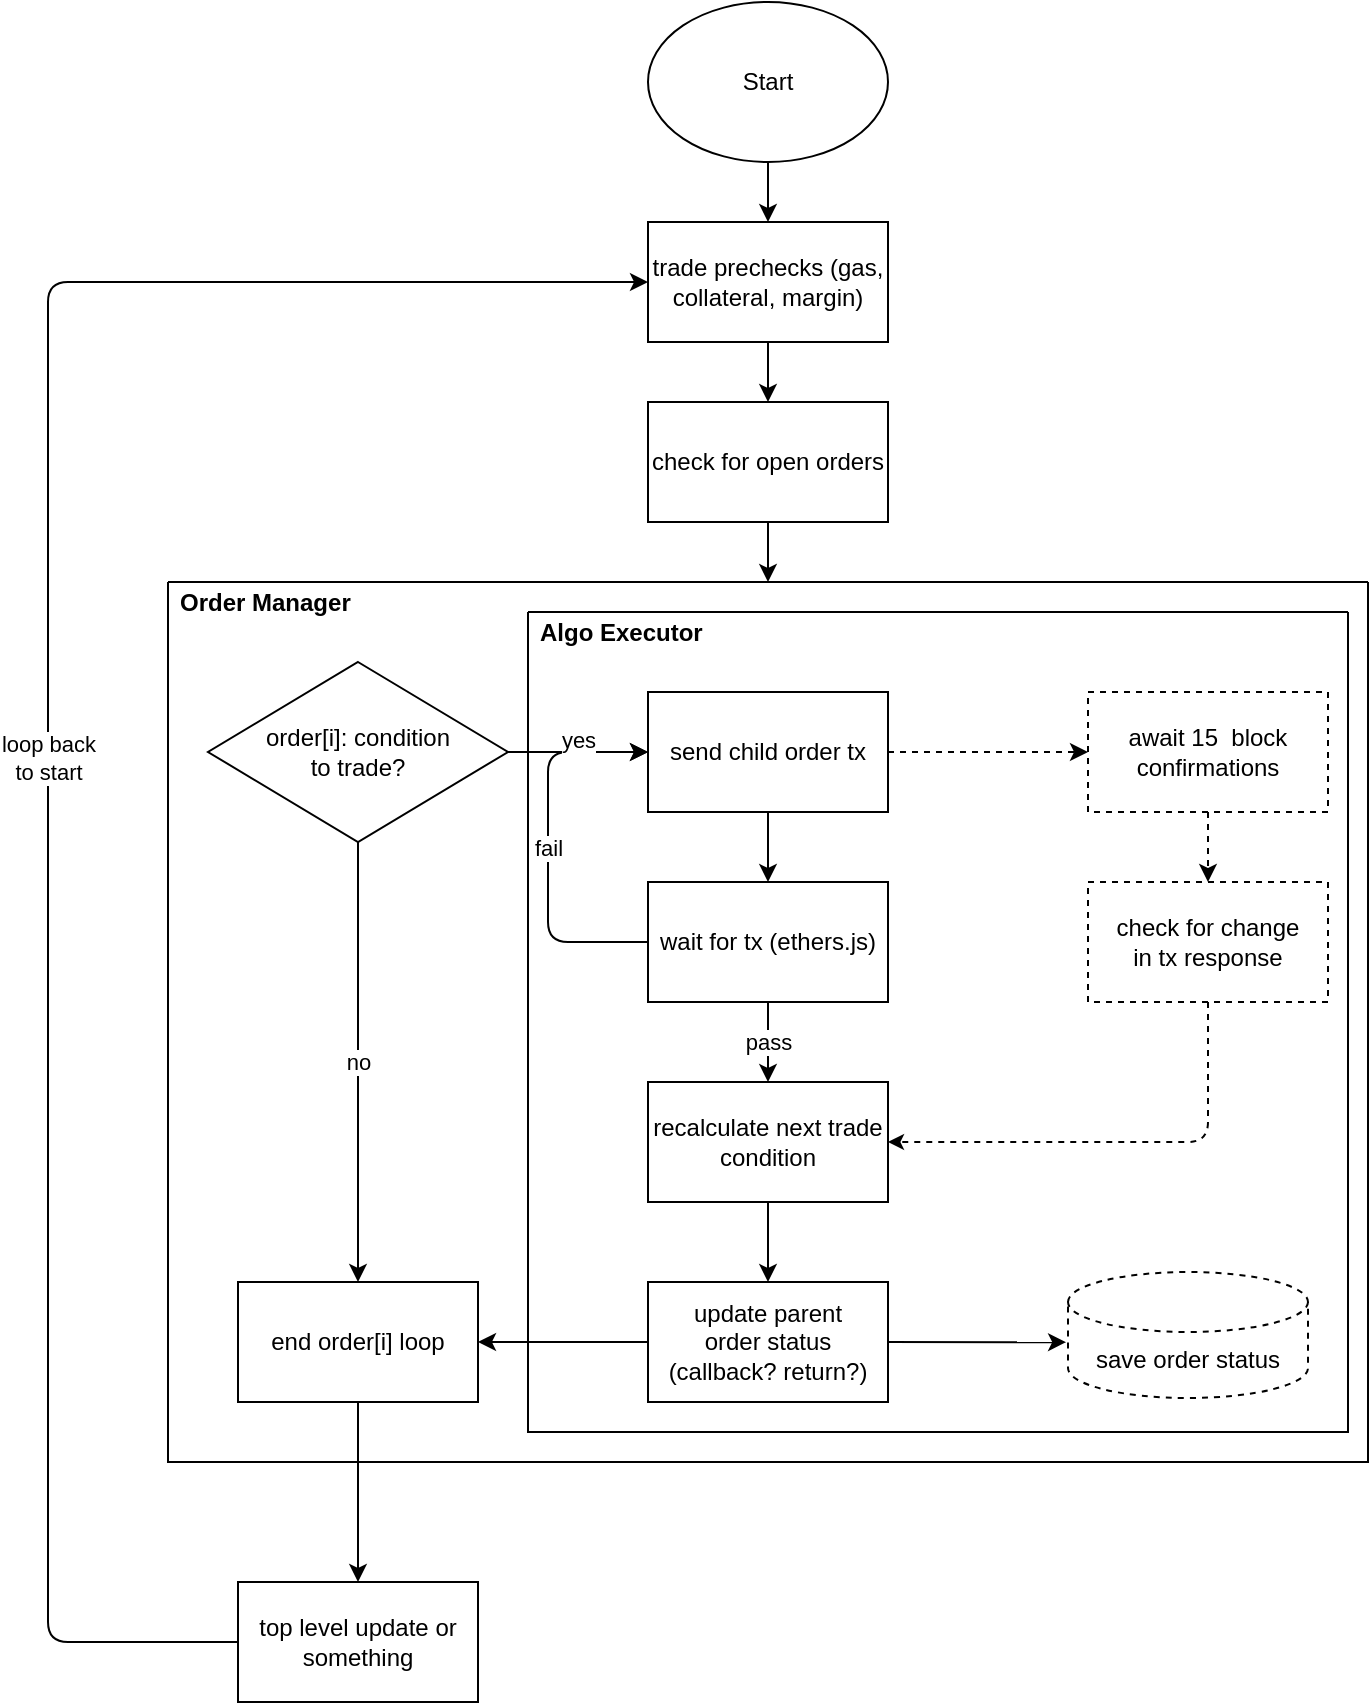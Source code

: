 <mxfile version="15.1.4" type="github">
  <diagram id="ZdmGk6IPYKaeDIPPrwFB" name="Page-1">
    <mxGraphModel dx="711" dy="381" grid="1" gridSize="10" guides="1" tooltips="1" connect="1" arrows="1" fold="1" page="1" pageScale="1" pageWidth="850" pageHeight="1100" math="0" shadow="0">
      <root>
        <mxCell id="0" />
        <mxCell id="1" parent="0" />
        <mxCell id="_0Pd_bxFQzBcdaT3m3x4-1" value="Start" style="ellipse;whiteSpace=wrap;html=1;" parent="1" vertex="1">
          <mxGeometry x="360" y="10" width="120" height="80" as="geometry" />
        </mxCell>
        <mxCell id="_0Pd_bxFQzBcdaT3m3x4-2" value="check for open orders" style="rounded=0;whiteSpace=wrap;html=1;" parent="1" vertex="1">
          <mxGeometry x="360" y="210" width="120" height="60" as="geometry" />
        </mxCell>
        <mxCell id="_0Pd_bxFQzBcdaT3m3x4-3" value="Order Manager" style="swimlane;startSize=0;align=left;spacingTop=19;glass=0;spacingLeft=4;" parent="1" vertex="1">
          <mxGeometry x="120" y="300" width="600" height="440" as="geometry" />
        </mxCell>
        <mxCell id="_0Pd_bxFQzBcdaT3m3x4-6" value="order[i]: condition &lt;br&gt;to trade?" style="rhombus;whiteSpace=wrap;html=1;" parent="_0Pd_bxFQzBcdaT3m3x4-3" vertex="1">
          <mxGeometry x="20" y="40" width="150" height="90" as="geometry" />
        </mxCell>
        <mxCell id="_0Pd_bxFQzBcdaT3m3x4-12" value="end order[i] loop" style="rounded=0;whiteSpace=wrap;html=1;glass=0;align=center;" parent="_0Pd_bxFQzBcdaT3m3x4-3" vertex="1">
          <mxGeometry x="35" y="350" width="120" height="60" as="geometry" />
        </mxCell>
        <mxCell id="_0Pd_bxFQzBcdaT3m3x4-27" value="no" style="endArrow=classic;html=1;entryX=0.5;entryY=0;entryDx=0;entryDy=0;exitX=0.5;exitY=1;exitDx=0;exitDy=0;" parent="_0Pd_bxFQzBcdaT3m3x4-3" source="_0Pd_bxFQzBcdaT3m3x4-6" target="_0Pd_bxFQzBcdaT3m3x4-12" edge="1">
          <mxGeometry width="50" height="50" relative="1" as="geometry">
            <mxPoint x="280" y="180" as="sourcePoint" />
            <mxPoint x="330" y="130" as="targetPoint" />
          </mxGeometry>
        </mxCell>
        <mxCell id="fV4Xxd_MAX1EYc8SzU0n-32" value="recalculate next trade condition" style="rounded=0;whiteSpace=wrap;html=1;glass=0;align=center;" vertex="1" parent="_0Pd_bxFQzBcdaT3m3x4-3">
          <mxGeometry x="240" y="250" width="120" height="60" as="geometry" />
        </mxCell>
        <mxCell id="fV4Xxd_MAX1EYc8SzU0n-34" value="update parent &lt;br&gt;order status (callback? return?)" style="rounded=0;whiteSpace=wrap;html=1;glass=0;align=center;" vertex="1" parent="_0Pd_bxFQzBcdaT3m3x4-3">
          <mxGeometry x="240" y="350" width="120" height="60" as="geometry" />
        </mxCell>
        <mxCell id="fV4Xxd_MAX1EYc8SzU0n-23" value="save order status" style="shape=cylinder3;whiteSpace=wrap;html=1;boundedLbl=1;backgroundOutline=1;size=15;glass=0;align=center;dashed=1;" vertex="1" parent="_0Pd_bxFQzBcdaT3m3x4-3">
          <mxGeometry x="450" y="345" width="120" height="63" as="geometry" />
        </mxCell>
        <mxCell id="fV4Xxd_MAX1EYc8SzU0n-35" value="" style="endArrow=classic;html=1;exitX=0.5;exitY=1;exitDx=0;exitDy=0;entryX=0.5;entryY=0;entryDx=0;entryDy=0;" edge="1" parent="_0Pd_bxFQzBcdaT3m3x4-3" source="fV4Xxd_MAX1EYc8SzU0n-32" target="fV4Xxd_MAX1EYc8SzU0n-34">
          <mxGeometry width="50" height="50" relative="1" as="geometry">
            <mxPoint x="280" y="330" as="sourcePoint" />
            <mxPoint x="300" y="350" as="targetPoint" />
          </mxGeometry>
        </mxCell>
        <mxCell id="fV4Xxd_MAX1EYc8SzU0n-37" value="" style="endArrow=classic;html=1;entryX=1;entryY=0.5;entryDx=0;entryDy=0;exitX=0;exitY=0.5;exitDx=0;exitDy=0;" edge="1" parent="_0Pd_bxFQzBcdaT3m3x4-3" source="fV4Xxd_MAX1EYc8SzU0n-34" target="_0Pd_bxFQzBcdaT3m3x4-12">
          <mxGeometry width="50" height="50" relative="1" as="geometry">
            <mxPoint x="280" y="330" as="sourcePoint" />
            <mxPoint x="330" y="280" as="targetPoint" />
          </mxGeometry>
        </mxCell>
        <mxCell id="fV4Xxd_MAX1EYc8SzU0n-38" value="" style="endArrow=classic;html=1;entryX=-0.008;entryY=0.557;entryDx=0;entryDy=0;entryPerimeter=0;exitX=1;exitY=0.5;exitDx=0;exitDy=0;" edge="1" parent="_0Pd_bxFQzBcdaT3m3x4-3" source="fV4Xxd_MAX1EYc8SzU0n-34" target="fV4Xxd_MAX1EYc8SzU0n-23">
          <mxGeometry width="50" height="50" relative="1" as="geometry">
            <mxPoint x="280" y="330" as="sourcePoint" />
            <mxPoint x="330" y="280" as="targetPoint" />
          </mxGeometry>
        </mxCell>
        <mxCell id="_0Pd_bxFQzBcdaT3m3x4-34" value="" style="endArrow=classic;html=1;entryX=0.5;entryY=0;entryDx=0;entryDy=0;exitX=0.5;exitY=1;exitDx=0;exitDy=0;" parent="1" source="_0Pd_bxFQzBcdaT3m3x4-2" target="_0Pd_bxFQzBcdaT3m3x4-3" edge="1">
          <mxGeometry width="50" height="50" relative="1" as="geometry">
            <mxPoint x="400" y="490" as="sourcePoint" />
            <mxPoint x="450" y="440" as="targetPoint" />
          </mxGeometry>
        </mxCell>
        <mxCell id="_0Pd_bxFQzBcdaT3m3x4-35" value="trade prechecks (gas, collateral, margin)" style="rounded=0;whiteSpace=wrap;html=1;" parent="1" vertex="1">
          <mxGeometry x="360" y="120" width="120" height="60" as="geometry" />
        </mxCell>
        <mxCell id="_0Pd_bxFQzBcdaT3m3x4-36" value="" style="endArrow=classic;html=1;entryX=0.5;entryY=0;entryDx=0;entryDy=0;exitX=0.5;exitY=1;exitDx=0;exitDy=0;" parent="1" source="_0Pd_bxFQzBcdaT3m3x4-35" target="_0Pd_bxFQzBcdaT3m3x4-2" edge="1">
          <mxGeometry width="50" height="50" relative="1" as="geometry">
            <mxPoint x="400" y="390" as="sourcePoint" />
            <mxPoint x="450" y="340" as="targetPoint" />
          </mxGeometry>
        </mxCell>
        <mxCell id="_0Pd_bxFQzBcdaT3m3x4-37" value="" style="endArrow=classic;html=1;entryX=0.5;entryY=0;entryDx=0;entryDy=0;exitX=0.5;exitY=1;exitDx=0;exitDy=0;" parent="1" source="_0Pd_bxFQzBcdaT3m3x4-1" target="_0Pd_bxFQzBcdaT3m3x4-35" edge="1">
          <mxGeometry width="50" height="50" relative="1" as="geometry">
            <mxPoint x="400" y="390" as="sourcePoint" />
            <mxPoint x="450" y="340" as="targetPoint" />
          </mxGeometry>
        </mxCell>
        <mxCell id="_0Pd_bxFQzBcdaT3m3x4-49" value="" style="endArrow=classic;html=1;exitX=0.5;exitY=1;exitDx=0;exitDy=0;entryX=0.5;entryY=0;entryDx=0;entryDy=0;" parent="1" source="_0Pd_bxFQzBcdaT3m3x4-12" target="_0Pd_bxFQzBcdaT3m3x4-51" edge="1">
          <mxGeometry width="50" height="50" relative="1" as="geometry">
            <mxPoint x="400" y="670" as="sourcePoint" />
            <mxPoint x="215" y="820" as="targetPoint" />
          </mxGeometry>
        </mxCell>
        <mxCell id="_0Pd_bxFQzBcdaT3m3x4-51" value="top level update or something" style="rounded=0;whiteSpace=wrap;html=1;glass=0;align=center;" parent="1" vertex="1">
          <mxGeometry x="155" y="800" width="120" height="60" as="geometry" />
        </mxCell>
        <mxCell id="_0Pd_bxFQzBcdaT3m3x4-52" value="loop back&lt;br&gt;to start" style="endArrow=classic;html=1;entryX=0;entryY=0.5;entryDx=0;entryDy=0;exitX=0;exitY=0.5;exitDx=0;exitDy=0;edgeStyle=orthogonalEdgeStyle;" parent="1" source="_0Pd_bxFQzBcdaT3m3x4-51" target="_0Pd_bxFQzBcdaT3m3x4-35" edge="1">
          <mxGeometry width="50" height="50" relative="1" as="geometry">
            <mxPoint x="400" y="540" as="sourcePoint" />
            <mxPoint x="270" y="180" as="targetPoint" />
            <Array as="points">
              <mxPoint x="60" y="830" />
              <mxPoint x="60" y="150" />
            </Array>
          </mxGeometry>
        </mxCell>
        <mxCell id="fV4Xxd_MAX1EYc8SzU0n-3" value="Algo Executor" style="swimlane;startSize=0;align=left;spacingLeft=4;spacingTop=19;" vertex="1" parent="1">
          <mxGeometry x="300" y="315" width="410" height="410" as="geometry" />
        </mxCell>
        <mxCell id="fV4Xxd_MAX1EYc8SzU0n-19" value="send child order tx" style="rounded=0;whiteSpace=wrap;html=1;glass=0;align=center;" vertex="1" parent="fV4Xxd_MAX1EYc8SzU0n-3">
          <mxGeometry x="60" y="40" width="120" height="60" as="geometry" />
        </mxCell>
        <mxCell id="fV4Xxd_MAX1EYc8SzU0n-20" value="wait for tx (ethers.js)" style="rounded=0;whiteSpace=wrap;html=1;glass=0;align=center;" vertex="1" parent="fV4Xxd_MAX1EYc8SzU0n-3">
          <mxGeometry x="60" y="135" width="120" height="60" as="geometry" />
        </mxCell>
        <mxCell id="fV4Xxd_MAX1EYc8SzU0n-21" value="await 15&amp;nbsp; block confirmations" style="rounded=0;whiteSpace=wrap;html=1;glass=0;align=center;dashed=1;" vertex="1" parent="fV4Xxd_MAX1EYc8SzU0n-3">
          <mxGeometry x="280" y="40" width="120" height="60" as="geometry" />
        </mxCell>
        <mxCell id="fV4Xxd_MAX1EYc8SzU0n-24" value="" style="endArrow=classic;html=1;entryX=0;entryY=0.5;entryDx=0;entryDy=0;exitX=1;exitY=0.5;exitDx=0;exitDy=0;dashed=1;" edge="1" parent="fV4Xxd_MAX1EYc8SzU0n-3" source="fV4Xxd_MAX1EYc8SzU0n-19" target="fV4Xxd_MAX1EYc8SzU0n-21">
          <mxGeometry width="50" height="50" relative="1" as="geometry">
            <mxPoint x="70" y="-225" as="sourcePoint" />
            <mxPoint x="120" y="-275" as="targetPoint" />
          </mxGeometry>
        </mxCell>
        <mxCell id="fV4Xxd_MAX1EYc8SzU0n-25" value="" style="endArrow=classic;html=1;exitX=0.5;exitY=1;exitDx=0;exitDy=0;entryX=0.5;entryY=0;entryDx=0;entryDy=0;" edge="1" parent="fV4Xxd_MAX1EYc8SzU0n-3" source="fV4Xxd_MAX1EYc8SzU0n-19" target="fV4Xxd_MAX1EYc8SzU0n-20">
          <mxGeometry width="50" height="50" relative="1" as="geometry">
            <mxPoint x="-20" y="-135" as="sourcePoint" />
            <mxPoint x="110" y="-155" as="targetPoint" />
          </mxGeometry>
        </mxCell>
        <mxCell id="fV4Xxd_MAX1EYc8SzU0n-29" value="check for change &lt;br&gt;in tx response" style="rounded=0;whiteSpace=wrap;html=1;glass=0;align=center;dashed=1;" vertex="1" parent="fV4Xxd_MAX1EYc8SzU0n-3">
          <mxGeometry x="280" y="135" width="120" height="60" as="geometry" />
        </mxCell>
        <mxCell id="fV4Xxd_MAX1EYc8SzU0n-30" value="" style="endArrow=classic;html=1;entryX=0.5;entryY=0;entryDx=0;entryDy=0;exitX=0.5;exitY=1;exitDx=0;exitDy=0;dashed=1;" edge="1" parent="fV4Xxd_MAX1EYc8SzU0n-3" source="fV4Xxd_MAX1EYc8SzU0n-21" target="fV4Xxd_MAX1EYc8SzU0n-29">
          <mxGeometry width="50" height="50" relative="1" as="geometry">
            <mxPoint x="-20" y="-135" as="sourcePoint" />
            <mxPoint x="30" y="-185" as="targetPoint" />
          </mxGeometry>
        </mxCell>
        <mxCell id="fV4Xxd_MAX1EYc8SzU0n-31" value="fail" style="endArrow=classic;html=1;entryX=0;entryY=0.5;entryDx=0;entryDy=0;exitX=0;exitY=0.5;exitDx=0;exitDy=0;edgeStyle=orthogonalEdgeStyle;" edge="1" parent="fV4Xxd_MAX1EYc8SzU0n-3" source="fV4Xxd_MAX1EYc8SzU0n-20" target="fV4Xxd_MAX1EYc8SzU0n-19">
          <mxGeometry width="50" height="50" relative="1" as="geometry">
            <mxPoint x="-140" y="-150" as="sourcePoint" />
            <mxPoint x="-90" y="-200" as="targetPoint" />
            <Array as="points">
              <mxPoint x="10" y="165" />
              <mxPoint x="10" y="70" />
            </Array>
          </mxGeometry>
        </mxCell>
        <mxCell id="_0Pd_bxFQzBcdaT3m3x4-26" value="yes" style="endArrow=classic;html=1;exitX=1;exitY=0.5;exitDx=0;exitDy=0;entryX=0;entryY=0.5;entryDx=0;entryDy=0;spacingTop=-12;" parent="1" source="_0Pd_bxFQzBcdaT3m3x4-6" target="fV4Xxd_MAX1EYc8SzU0n-19" edge="1">
          <mxGeometry width="50" height="50" relative="1" as="geometry">
            <mxPoint x="400" y="480" as="sourcePoint" />
            <mxPoint x="360" y="385" as="targetPoint" />
          </mxGeometry>
        </mxCell>
        <mxCell id="fV4Xxd_MAX1EYc8SzU0n-26" value="pass" style="endArrow=classic;html=1;exitX=0.5;exitY=1;exitDx=0;exitDy=0;" edge="1" parent="1" source="fV4Xxd_MAX1EYc8SzU0n-20" target="fV4Xxd_MAX1EYc8SzU0n-32">
          <mxGeometry width="50" height="50" relative="1" as="geometry">
            <mxPoint x="280" y="180" as="sourcePoint" />
            <mxPoint x="420" y="550" as="targetPoint" />
          </mxGeometry>
        </mxCell>
        <mxCell id="fV4Xxd_MAX1EYc8SzU0n-39" value="" style="endArrow=classic;html=1;endSize=5;entryX=1;entryY=0.5;entryDx=0;entryDy=0;exitX=0.5;exitY=1;exitDx=0;exitDy=0;edgeStyle=orthogonalEdgeStyle;dashed=1;" edge="1" parent="1" source="fV4Xxd_MAX1EYc8SzU0n-29" target="fV4Xxd_MAX1EYc8SzU0n-32">
          <mxGeometry width="50" height="50" relative="1" as="geometry">
            <mxPoint x="550" y="600" as="sourcePoint" />
            <mxPoint x="600" y="550" as="targetPoint" />
          </mxGeometry>
        </mxCell>
      </root>
    </mxGraphModel>
  </diagram>
</mxfile>
